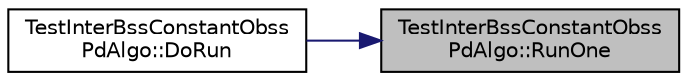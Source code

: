 digraph "TestInterBssConstantObssPdAlgo::RunOne"
{
 // LATEX_PDF_SIZE
  edge [fontname="Helvetica",fontsize="10",labelfontname="Helvetica",labelfontsize="10"];
  node [fontname="Helvetica",fontsize="10",shape=record];
  rankdir="RL";
  Node1 [label="TestInterBssConstantObss\lPdAlgo::RunOne",height=0.2,width=0.4,color="black", fillcolor="grey75", style="filled", fontcolor="black",tooltip="Run one function."];
  Node1 -> Node2 [dir="back",color="midnightblue",fontsize="10",style="solid",fontname="Helvetica"];
  Node2 [label="TestInterBssConstantObss\lPdAlgo::DoRun",height=0.2,width=0.4,color="black", fillcolor="white", style="filled",URL="$class_test_inter_bss_constant_obss_pd_algo.html#afa56c796f4bf1e721232f43b672ba259",tooltip="Implementation to actually run this TestCase."];
}
